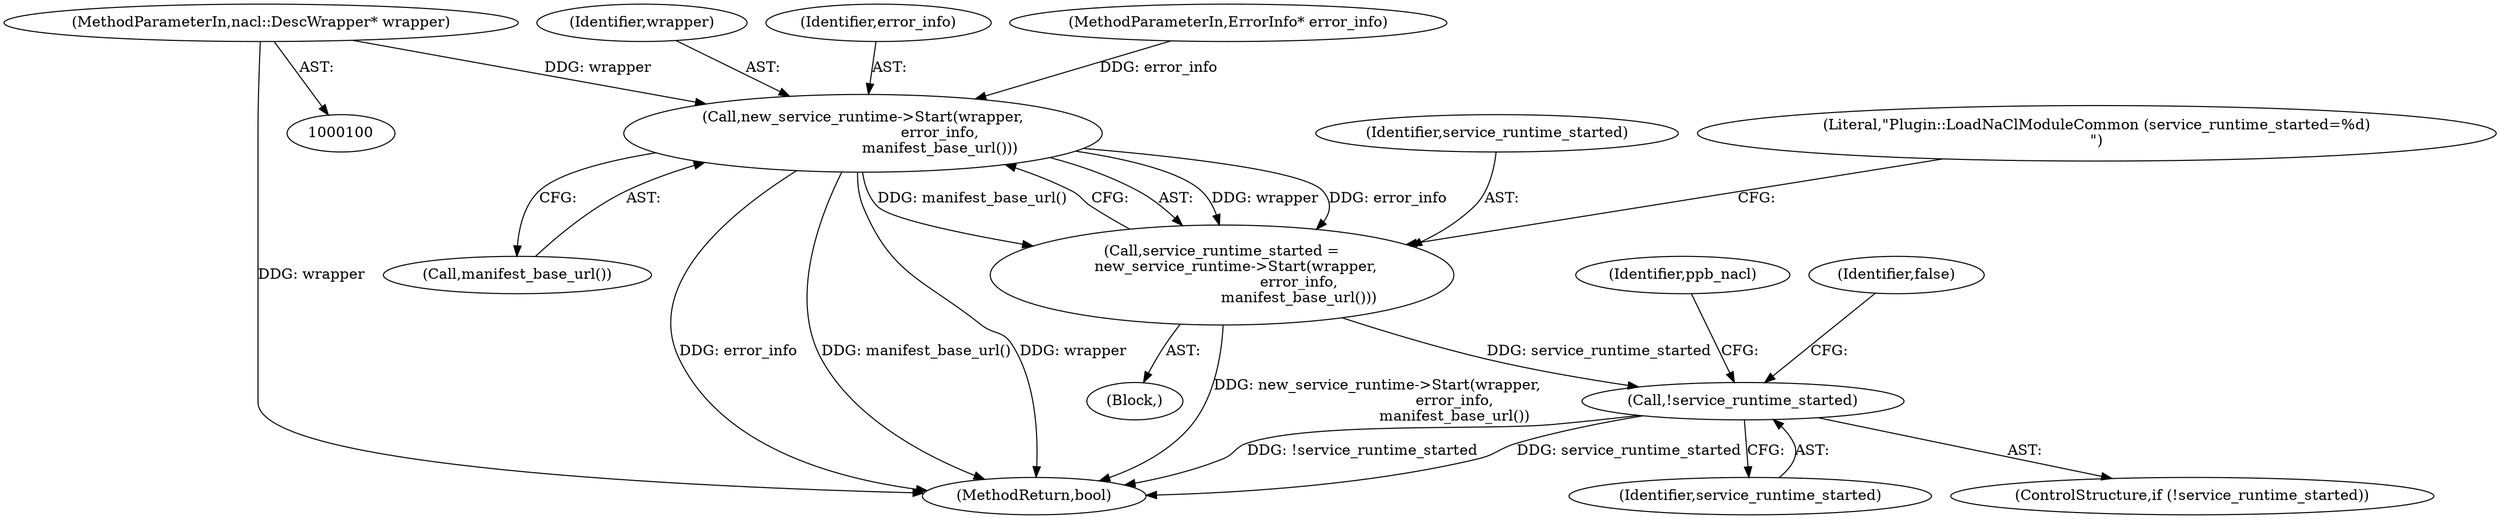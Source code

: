digraph "1_Chrome_3b0d77670a0613f409110817455d2137576b485a_17@pointer" {
"1000101" [label="(MethodParameterIn,nacl::DescWrapper* wrapper)"];
"1000137" [label="(Call,new_service_runtime->Start(wrapper,\n                                 error_info,\n                                 manifest_base_url()))"];
"1000135" [label="(Call,service_runtime_started =\n      new_service_runtime->Start(wrapper,\n                                 error_info,\n                                 manifest_base_url()))"];
"1000146" [label="(Call,!service_runtime_started)"];
"1000136" [label="(Identifier,service_runtime_started)"];
"1000147" [label="(Identifier,service_runtime_started)"];
"1000108" [label="(Block,)"];
"1000137" [label="(Call,new_service_runtime->Start(wrapper,\n                                 error_info,\n                                 manifest_base_url()))"];
"1000153" [label="(Identifier,ppb_nacl)"];
"1000140" [label="(Call,manifest_base_url())"];
"1000150" [label="(Identifier,false)"];
"1000135" [label="(Call,service_runtime_started =\n      new_service_runtime->Start(wrapper,\n                                 error_info,\n                                 manifest_base_url()))"];
"1000176" [label="(MethodReturn,bool)"];
"1000138" [label="(Identifier,wrapper)"];
"1000139" [label="(Identifier,error_info)"];
"1000146" [label="(Call,!service_runtime_started)"];
"1000143" [label="(Literal,\"Plugin::LoadNaClModuleCommon (service_runtime_started=%d)\n\")"];
"1000101" [label="(MethodParameterIn,nacl::DescWrapper* wrapper)"];
"1000105" [label="(MethodParameterIn,ErrorInfo* error_info)"];
"1000145" [label="(ControlStructure,if (!service_runtime_started))"];
"1000101" -> "1000100"  [label="AST: "];
"1000101" -> "1000176"  [label="DDG: wrapper"];
"1000101" -> "1000137"  [label="DDG: wrapper"];
"1000137" -> "1000135"  [label="AST: "];
"1000137" -> "1000140"  [label="CFG: "];
"1000138" -> "1000137"  [label="AST: "];
"1000139" -> "1000137"  [label="AST: "];
"1000140" -> "1000137"  [label="AST: "];
"1000135" -> "1000137"  [label="CFG: "];
"1000137" -> "1000176"  [label="DDG: error_info"];
"1000137" -> "1000176"  [label="DDG: manifest_base_url()"];
"1000137" -> "1000176"  [label="DDG: wrapper"];
"1000137" -> "1000135"  [label="DDG: wrapper"];
"1000137" -> "1000135"  [label="DDG: error_info"];
"1000137" -> "1000135"  [label="DDG: manifest_base_url()"];
"1000105" -> "1000137"  [label="DDG: error_info"];
"1000135" -> "1000108"  [label="AST: "];
"1000136" -> "1000135"  [label="AST: "];
"1000143" -> "1000135"  [label="CFG: "];
"1000135" -> "1000176"  [label="DDG: new_service_runtime->Start(wrapper,\n                                 error_info,\n                                 manifest_base_url())"];
"1000135" -> "1000146"  [label="DDG: service_runtime_started"];
"1000146" -> "1000145"  [label="AST: "];
"1000146" -> "1000147"  [label="CFG: "];
"1000147" -> "1000146"  [label="AST: "];
"1000150" -> "1000146"  [label="CFG: "];
"1000153" -> "1000146"  [label="CFG: "];
"1000146" -> "1000176"  [label="DDG: !service_runtime_started"];
"1000146" -> "1000176"  [label="DDG: service_runtime_started"];
}
